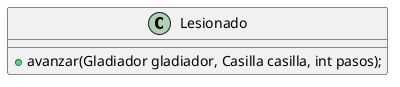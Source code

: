 @startuml
class Lesionado {
    + avanzar(Gladiador gladiador, Casilla casilla, int pasos);
}
@enduml